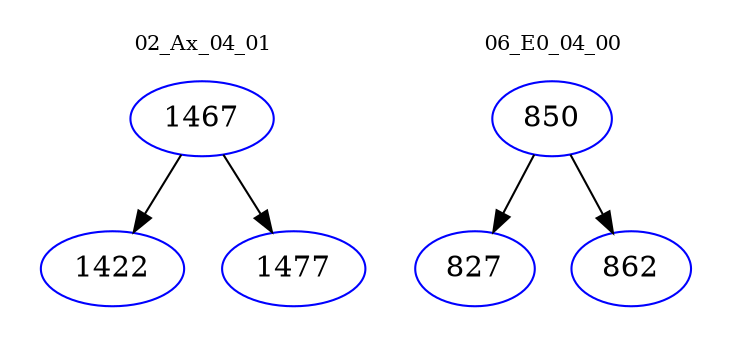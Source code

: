 digraph{
subgraph cluster_0 {
color = white
label = "02_Ax_04_01";
fontsize=10;
T0_1467 [label="1467", color="blue"]
T0_1467 -> T0_1422 [color="black"]
T0_1422 [label="1422", color="blue"]
T0_1467 -> T0_1477 [color="black"]
T0_1477 [label="1477", color="blue"]
}
subgraph cluster_1 {
color = white
label = "06_E0_04_00";
fontsize=10;
T1_850 [label="850", color="blue"]
T1_850 -> T1_827 [color="black"]
T1_827 [label="827", color="blue"]
T1_850 -> T1_862 [color="black"]
T1_862 [label="862", color="blue"]
}
}
